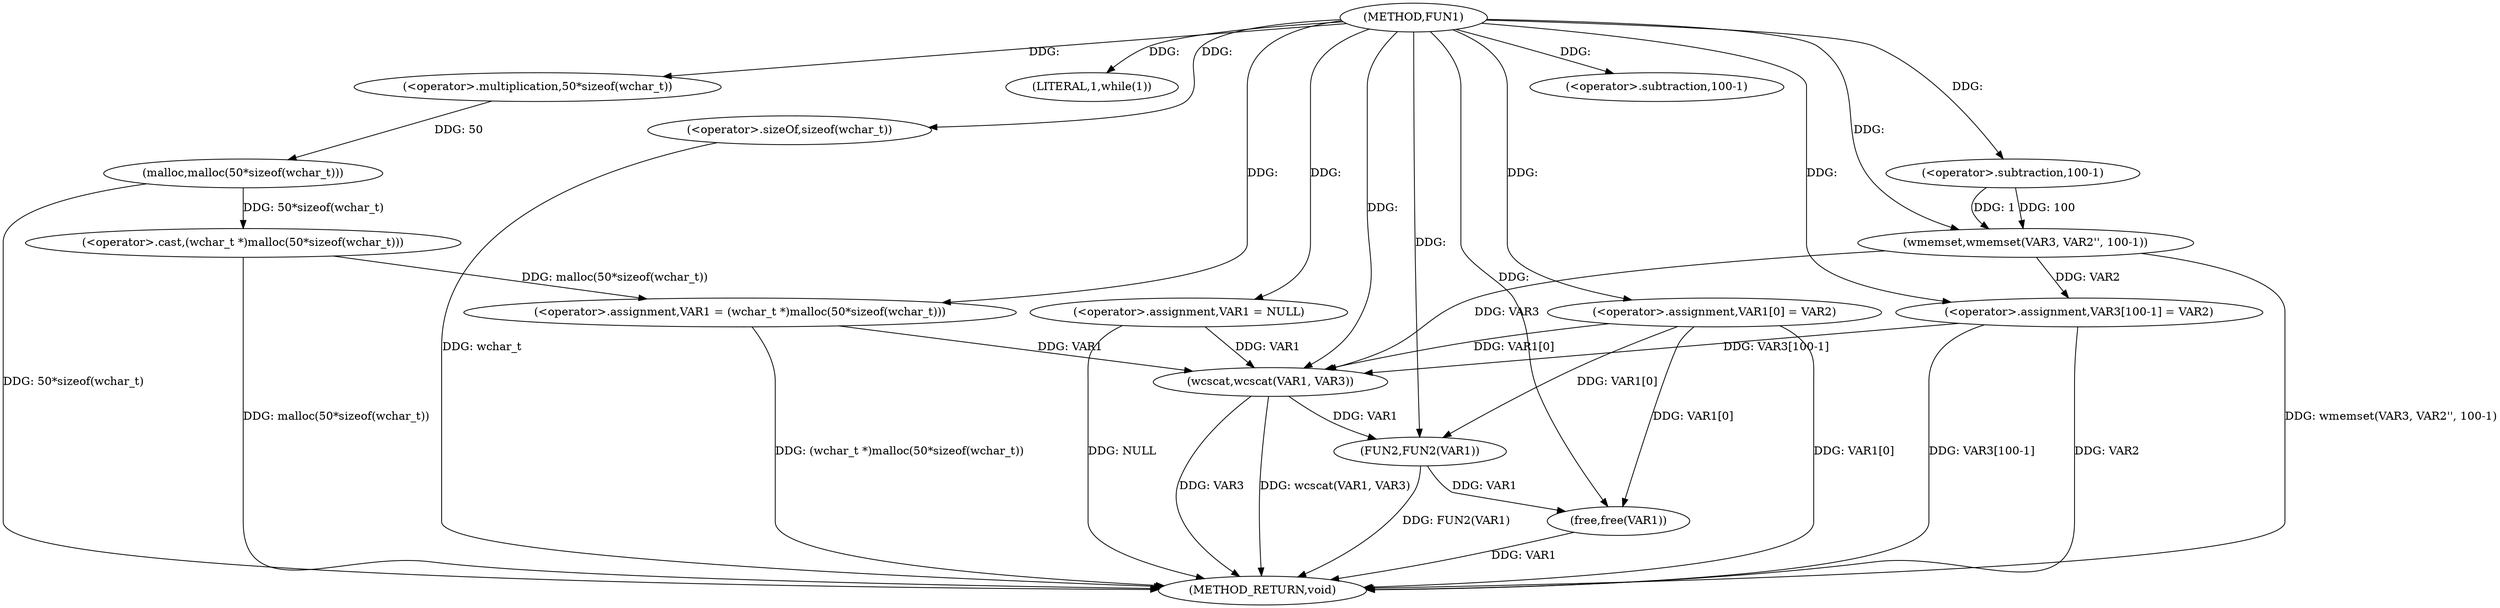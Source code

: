 digraph FUN1 {  
"1000100" [label = "(METHOD,FUN1)" ]
"1000146" [label = "(METHOD_RETURN,void)" ]
"1000103" [label = "(<operator>.assignment,VAR1 = NULL)" ]
"1000107" [label = "(LITERAL,1,while(1))" ]
"1000109" [label = "(<operator>.assignment,VAR1 = (wchar_t *)malloc(50*sizeof(wchar_t)))" ]
"1000111" [label = "(<operator>.cast,(wchar_t *)malloc(50*sizeof(wchar_t)))" ]
"1000113" [label = "(malloc,malloc(50*sizeof(wchar_t)))" ]
"1000114" [label = "(<operator>.multiplication,50*sizeof(wchar_t))" ]
"1000116" [label = "(<operator>.sizeOf,sizeof(wchar_t))" ]
"1000118" [label = "(<operator>.assignment,VAR1[0] = VAR2)" ]
"1000126" [label = "(wmemset,wmemset(VAR3, VAR2'', 100-1))" ]
"1000129" [label = "(<operator>.subtraction,100-1)" ]
"1000132" [label = "(<operator>.assignment,VAR3[100-1] = VAR2)" ]
"1000135" [label = "(<operator>.subtraction,100-1)" ]
"1000139" [label = "(wcscat,wcscat(VAR1, VAR3))" ]
"1000142" [label = "(FUN2,FUN2(VAR1))" ]
"1000144" [label = "(free,free(VAR1))" ]
  "1000116" -> "1000146"  [ label = "DDG: wchar_t"] 
  "1000126" -> "1000146"  [ label = "DDG: wmemset(VAR3, VAR2'', 100-1)"] 
  "1000142" -> "1000146"  [ label = "DDG: FUN2(VAR1)"] 
  "1000103" -> "1000146"  [ label = "DDG: NULL"] 
  "1000113" -> "1000146"  [ label = "DDG: 50*sizeof(wchar_t)"] 
  "1000132" -> "1000146"  [ label = "DDG: VAR3[100-1]"] 
  "1000144" -> "1000146"  [ label = "DDG: VAR1"] 
  "1000132" -> "1000146"  [ label = "DDG: VAR2"] 
  "1000118" -> "1000146"  [ label = "DDG: VAR1[0]"] 
  "1000139" -> "1000146"  [ label = "DDG: VAR3"] 
  "1000139" -> "1000146"  [ label = "DDG: wcscat(VAR1, VAR3)"] 
  "1000111" -> "1000146"  [ label = "DDG: malloc(50*sizeof(wchar_t))"] 
  "1000109" -> "1000146"  [ label = "DDG: (wchar_t *)malloc(50*sizeof(wchar_t))"] 
  "1000100" -> "1000103"  [ label = "DDG: "] 
  "1000100" -> "1000107"  [ label = "DDG: "] 
  "1000111" -> "1000109"  [ label = "DDG: malloc(50*sizeof(wchar_t))"] 
  "1000100" -> "1000109"  [ label = "DDG: "] 
  "1000113" -> "1000111"  [ label = "DDG: 50*sizeof(wchar_t)"] 
  "1000114" -> "1000113"  [ label = "DDG: 50"] 
  "1000100" -> "1000114"  [ label = "DDG: "] 
  "1000100" -> "1000116"  [ label = "DDG: "] 
  "1000100" -> "1000118"  [ label = "DDG: "] 
  "1000100" -> "1000126"  [ label = "DDG: "] 
  "1000129" -> "1000126"  [ label = "DDG: 100"] 
  "1000129" -> "1000126"  [ label = "DDG: 1"] 
  "1000100" -> "1000129"  [ label = "DDG: "] 
  "1000126" -> "1000132"  [ label = "DDG: VAR2"] 
  "1000100" -> "1000132"  [ label = "DDG: "] 
  "1000100" -> "1000135"  [ label = "DDG: "] 
  "1000103" -> "1000139"  [ label = "DDG: VAR1"] 
  "1000109" -> "1000139"  [ label = "DDG: VAR1"] 
  "1000118" -> "1000139"  [ label = "DDG: VAR1[0]"] 
  "1000100" -> "1000139"  [ label = "DDG: "] 
  "1000126" -> "1000139"  [ label = "DDG: VAR3"] 
  "1000132" -> "1000139"  [ label = "DDG: VAR3[100-1]"] 
  "1000139" -> "1000142"  [ label = "DDG: VAR1"] 
  "1000118" -> "1000142"  [ label = "DDG: VAR1[0]"] 
  "1000100" -> "1000142"  [ label = "DDG: "] 
  "1000142" -> "1000144"  [ label = "DDG: VAR1"] 
  "1000118" -> "1000144"  [ label = "DDG: VAR1[0]"] 
  "1000100" -> "1000144"  [ label = "DDG: "] 
}
